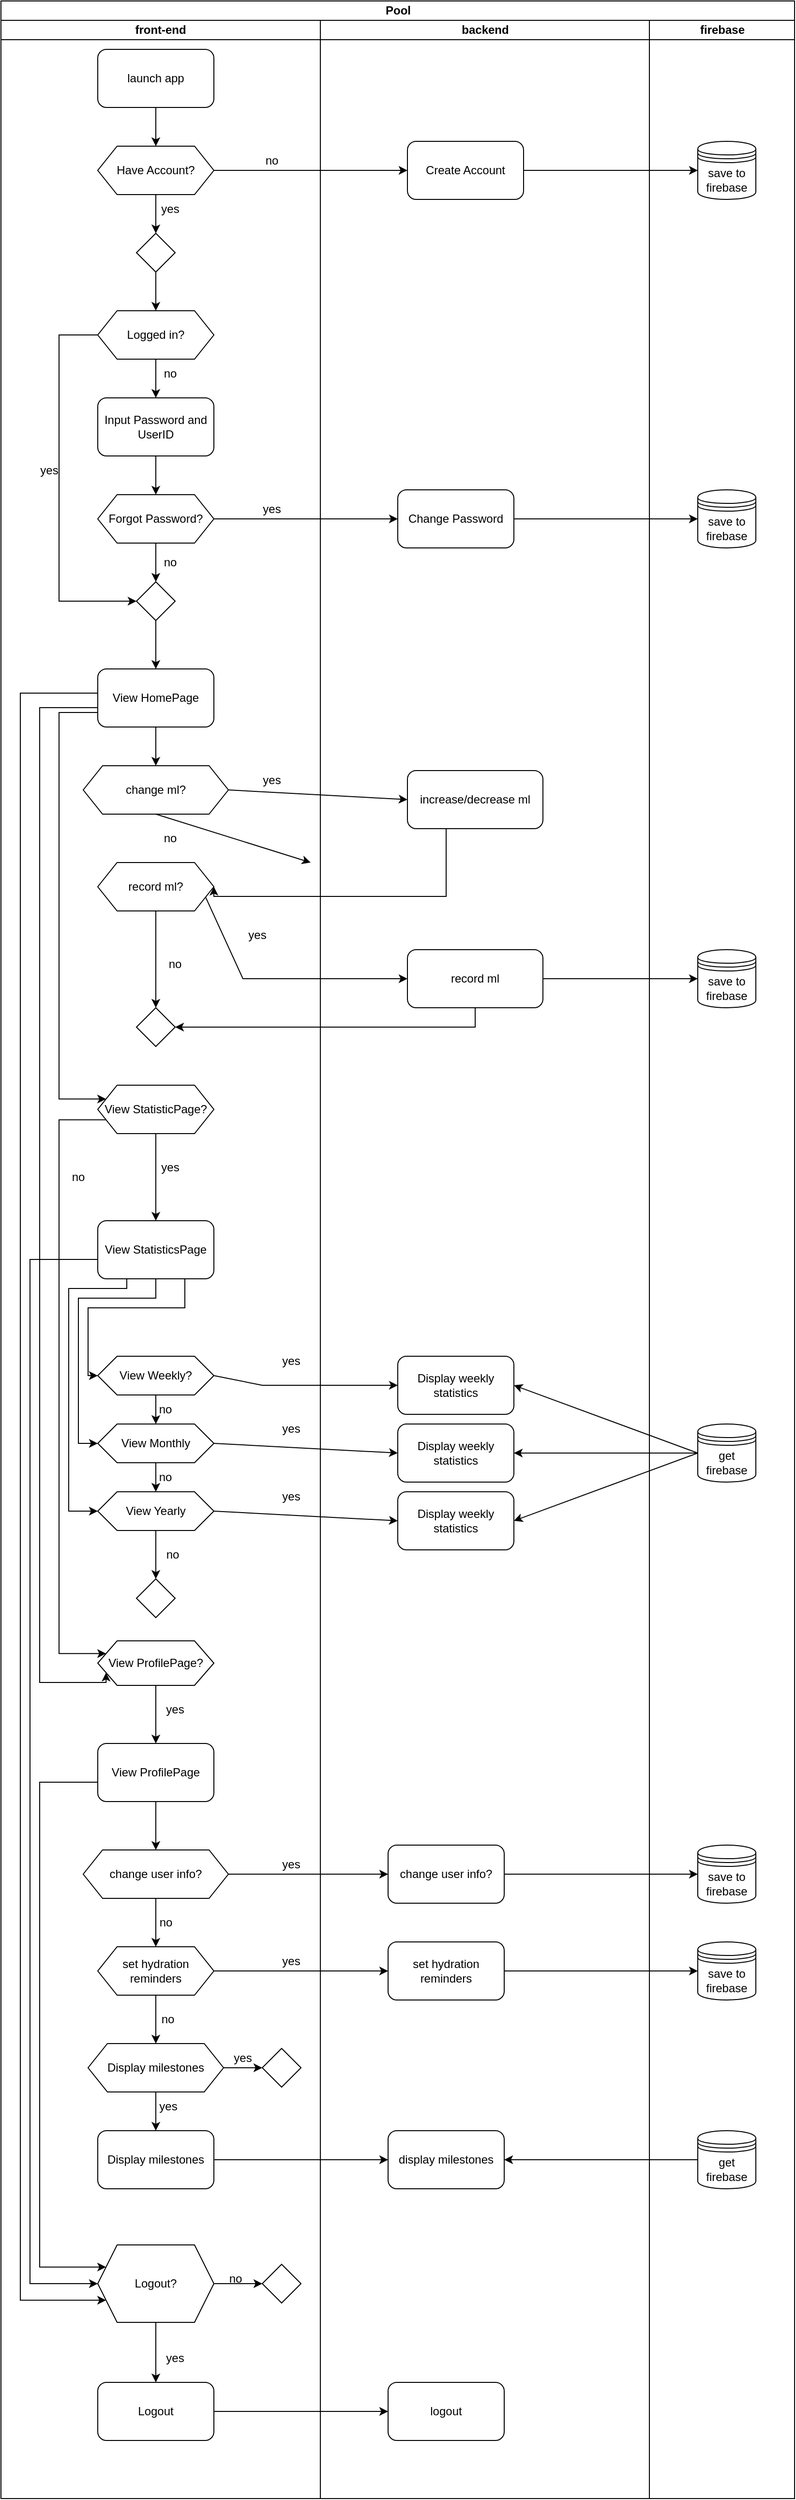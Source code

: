 <mxfile version="26.1.0">
  <diagram id="prtHgNgQTEPvFCAcTncT" name="Page-1">
    <mxGraphModel dx="2389" dy="891" grid="1" gridSize="10" guides="1" tooltips="1" connect="1" arrows="1" fold="1" page="1" pageScale="1" pageWidth="827" pageHeight="1169" math="0" shadow="0">
      <root>
        <mxCell id="0" />
        <mxCell id="1" parent="0" />
        <mxCell id="WytLN3imokRq79_IkQMb-1" value="Pool" style="swimlane;childLayout=stackLayout;resizeParent=1;resizeParentMax=0;startSize=20;html=1;" parent="1" vertex="1">
          <mxGeometry x="-120" y="10" width="820" height="2580" as="geometry" />
        </mxCell>
        <mxCell id="WytLN3imokRq79_IkQMb-2" value="&amp;nbsp; &amp;nbsp; &amp;nbsp; &amp;nbsp; &amp;nbsp; &amp;nbsp; &amp;nbsp; &amp;nbsp; &amp;nbsp; &amp;nbsp; &amp;nbsp; &amp;nbsp; &amp;nbsp; &amp;nbsp; &amp;nbsp; &amp;nbsp; &amp;nbsp; &amp;nbsp; &amp;nbsp; &amp;nbsp; &amp;nbsp;front-end" style="swimlane;startSize=20;html=1;align=left;" parent="WytLN3imokRq79_IkQMb-1" vertex="1">
          <mxGeometry y="20" width="670" height="2560" as="geometry">
            <mxRectangle y="20" width="40" height="2560" as="alternateBounds" />
          </mxGeometry>
        </mxCell>
        <mxCell id="WytLN3imokRq79_IkQMb-33" value="yes" style="text;html=1;align=center;verticalAlign=middle;whiteSpace=wrap;rounded=0;" parent="WytLN3imokRq79_IkQMb-2" vertex="1">
          <mxGeometry x="20" y="450" width="60" height="30" as="geometry" />
        </mxCell>
        <mxCell id="WytLN3imokRq79_IkQMb-3" value="backend" style="swimlane;startSize=20;html=1;" parent="WytLN3imokRq79_IkQMb-2" vertex="1">
          <mxGeometry x="330" width="340" height="2560" as="geometry" />
        </mxCell>
        <mxCell id="WytLN3imokRq79_IkQMb-9" value="Create Account" style="rounded=1;whiteSpace=wrap;html=1;" parent="WytLN3imokRq79_IkQMb-3" vertex="1">
          <mxGeometry x="90" y="125" width="120" height="60" as="geometry" />
        </mxCell>
        <mxCell id="WytLN3imokRq79_IkQMb-17" value="Change Password" style="rounded=1;whiteSpace=wrap;html=1;" parent="WytLN3imokRq79_IkQMb-3" vertex="1">
          <mxGeometry x="80" y="485" width="120" height="60" as="geometry" />
        </mxCell>
        <mxCell id="WytLN3imokRq79_IkQMb-60" value="increase/decrease ml" style="rounded=1;whiteSpace=wrap;html=1;" parent="WytLN3imokRq79_IkQMb-3" vertex="1">
          <mxGeometry x="90" y="775" width="140" height="60" as="geometry" />
        </mxCell>
        <mxCell id="WytLN3imokRq79_IkQMb-74" value="record ml" style="rounded=1;whiteSpace=wrap;html=1;" parent="WytLN3imokRq79_IkQMb-3" vertex="1">
          <mxGeometry x="90" y="960" width="140" height="60" as="geometry" />
        </mxCell>
        <mxCell id="WytLN3imokRq79_IkQMb-92" value="Display weekly statistics" style="rounded=1;whiteSpace=wrap;html=1;" parent="WytLN3imokRq79_IkQMb-3" vertex="1">
          <mxGeometry x="80" y="1380" width="120" height="60" as="geometry" />
        </mxCell>
        <mxCell id="WytLN3imokRq79_IkQMb-94" value="Display weekly statistics" style="rounded=1;whiteSpace=wrap;html=1;" parent="WytLN3imokRq79_IkQMb-3" vertex="1">
          <mxGeometry x="80" y="1450" width="120" height="60" as="geometry" />
        </mxCell>
        <mxCell id="WytLN3imokRq79_IkQMb-95" value="Display weekly statistics" style="rounded=1;whiteSpace=wrap;html=1;" parent="WytLN3imokRq79_IkQMb-3" vertex="1">
          <mxGeometry x="80" y="1520" width="120" height="60" as="geometry" />
        </mxCell>
        <mxCell id="WytLN3imokRq79_IkQMb-128" value="change user info?" style="rounded=1;whiteSpace=wrap;html=1;" parent="WytLN3imokRq79_IkQMb-3" vertex="1">
          <mxGeometry x="70" y="1885" width="120" height="60" as="geometry" />
        </mxCell>
        <mxCell id="WytLN3imokRq79_IkQMb-136" value="set hydration reminders" style="rounded=1;whiteSpace=wrap;html=1;" parent="WytLN3imokRq79_IkQMb-3" vertex="1">
          <mxGeometry x="70" y="1985" width="120" height="60" as="geometry" />
        </mxCell>
        <mxCell id="WytLN3imokRq79_IkQMb-152" value="display milestones" style="rounded=1;whiteSpace=wrap;html=1;" parent="WytLN3imokRq79_IkQMb-3" vertex="1">
          <mxGeometry x="70" y="2180" width="120" height="60" as="geometry" />
        </mxCell>
        <mxCell id="WytLN3imokRq79_IkQMb-166" value="logout" style="rounded=1;whiteSpace=wrap;html=1;" parent="WytLN3imokRq79_IkQMb-3" vertex="1">
          <mxGeometry x="70" y="2440" width="120" height="60" as="geometry" />
        </mxCell>
        <mxCell id="WytLN3imokRq79_IkQMb-10" value="" style="endArrow=classic;html=1;rounded=0;exitX=1;exitY=0.5;exitDx=0;exitDy=0;entryX=0;entryY=0.5;entryDx=0;entryDy=0;" parent="WytLN3imokRq79_IkQMb-2" source="WytLN3imokRq79_IkQMb-7" target="WytLN3imokRq79_IkQMb-9" edge="1">
          <mxGeometry width="50" height="50" relative="1" as="geometry">
            <mxPoint x="260" y="400" as="sourcePoint" />
            <mxPoint x="310" y="350" as="targetPoint" />
          </mxGeometry>
        </mxCell>
        <mxCell id="WytLN3imokRq79_IkQMb-23" value="" style="endArrow=classic;html=1;rounded=0;exitX=1;exitY=0.5;exitDx=0;exitDy=0;entryX=0;entryY=0.5;entryDx=0;entryDy=0;" parent="WytLN3imokRq79_IkQMb-2" source="WytLN3imokRq79_IkQMb-20" target="WytLN3imokRq79_IkQMb-17" edge="1">
          <mxGeometry width="50" height="50" relative="1" as="geometry">
            <mxPoint x="170" y="600" as="sourcePoint" />
            <mxPoint x="350" y="525" as="targetPoint" />
          </mxGeometry>
        </mxCell>
        <mxCell id="WytLN3imokRq79_IkQMb-59" value="" style="endArrow=classic;html=1;rounded=0;exitX=1;exitY=0.5;exitDx=0;exitDy=0;entryX=0;entryY=0.5;entryDx=0;entryDy=0;" parent="WytLN3imokRq79_IkQMb-2" source="WytLN3imokRq79_IkQMb-30" target="WytLN3imokRq79_IkQMb-60" edge="1">
          <mxGeometry width="50" height="50" relative="1" as="geometry">
            <mxPoint x="180" y="700" as="sourcePoint" />
            <mxPoint x="380" y="805" as="targetPoint" />
          </mxGeometry>
        </mxCell>
        <mxCell id="WytLN3imokRq79_IkQMb-66" value="" style="endArrow=classic;html=1;rounded=0;edgeStyle=orthogonalEdgeStyle;entryX=1;entryY=0.5;entryDx=0;entryDy=0;" parent="WytLN3imokRq79_IkQMb-2" source="WytLN3imokRq79_IkQMb-60" target="WytLN3imokRq79_IkQMb-68" edge="1">
          <mxGeometry width="50" height="50" relative="1" as="geometry">
            <mxPoint x="210" y="800" as="sourcePoint" />
            <mxPoint x="190" y="910" as="targetPoint" />
            <Array as="points">
              <mxPoint x="460" y="905" />
            </Array>
          </mxGeometry>
        </mxCell>
        <mxCell id="WytLN3imokRq79_IkQMb-76" value="" style="endArrow=classic;html=1;rounded=0;exitX=1;exitY=0.75;exitDx=0;exitDy=0;entryX=0;entryY=0.5;entryDx=0;entryDy=0;" parent="WytLN3imokRq79_IkQMb-2" source="WytLN3imokRq79_IkQMb-68" target="WytLN3imokRq79_IkQMb-74" edge="1">
          <mxGeometry width="50" height="50" relative="1" as="geometry">
            <mxPoint x="300" y="730" as="sourcePoint" />
            <mxPoint x="350" y="680" as="targetPoint" />
            <Array as="points">
              <mxPoint x="250" y="990" />
            </Array>
          </mxGeometry>
        </mxCell>
        <mxCell id="WytLN3imokRq79_IkQMb-80" value="" style="endArrow=classic;html=1;rounded=0;exitX=0.5;exitY=1;exitDx=0;exitDy=0;entryX=1;entryY=0.5;entryDx=0;entryDy=0;edgeStyle=orthogonalEdgeStyle;" parent="WytLN3imokRq79_IkQMb-2" source="WytLN3imokRq79_IkQMb-74" target="WytLN3imokRq79_IkQMb-69" edge="1">
          <mxGeometry width="50" height="50" relative="1" as="geometry">
            <mxPoint x="300" y="730" as="sourcePoint" />
            <mxPoint x="350" y="680" as="targetPoint" />
          </mxGeometry>
        </mxCell>
        <mxCell id="WytLN3imokRq79_IkQMb-93" value="" style="endArrow=classic;html=1;rounded=0;exitX=1;exitY=0.5;exitDx=0;exitDy=0;entryX=0;entryY=0.5;entryDx=0;entryDy=0;" parent="WytLN3imokRq79_IkQMb-2" source="WytLN3imokRq79_IkQMb-86" target="WytLN3imokRq79_IkQMb-92" edge="1">
          <mxGeometry width="50" height="50" relative="1" as="geometry">
            <mxPoint x="300" y="1020" as="sourcePoint" />
            <mxPoint x="350" y="970" as="targetPoint" />
            <Array as="points">
              <mxPoint x="270" y="1410" />
            </Array>
          </mxGeometry>
        </mxCell>
        <mxCell id="WytLN3imokRq79_IkQMb-97" value="" style="endArrow=classic;html=1;rounded=0;exitX=1;exitY=0.5;exitDx=0;exitDy=0;entryX=0;entryY=0.5;entryDx=0;entryDy=0;" parent="WytLN3imokRq79_IkQMb-2" source="WytLN3imokRq79_IkQMb-85" target="WytLN3imokRq79_IkQMb-94" edge="1">
          <mxGeometry width="50" height="50" relative="1" as="geometry">
            <mxPoint x="190" y="1359.33" as="sourcePoint" />
            <mxPoint x="370" y="1359.33" as="targetPoint" />
          </mxGeometry>
        </mxCell>
        <mxCell id="WytLN3imokRq79_IkQMb-98" value="" style="endArrow=classic;html=1;rounded=0;exitX=1;exitY=0.5;exitDx=0;exitDy=0;entryX=0;entryY=0.5;entryDx=0;entryDy=0;" parent="WytLN3imokRq79_IkQMb-2" source="WytLN3imokRq79_IkQMb-84" target="WytLN3imokRq79_IkQMb-95" edge="1">
          <mxGeometry width="50" height="50" relative="1" as="geometry">
            <mxPoint x="210" y="1310" as="sourcePoint" />
            <mxPoint x="390" y="1310" as="targetPoint" />
          </mxGeometry>
        </mxCell>
        <mxCell id="WytLN3imokRq79_IkQMb-121" value="no" style="text;html=1;align=center;verticalAlign=middle;whiteSpace=wrap;rounded=0;" parent="WytLN3imokRq79_IkQMb-2" vertex="1">
          <mxGeometry x="50" y="1180" width="60" height="30" as="geometry" />
        </mxCell>
        <mxCell id="WytLN3imokRq79_IkQMb-122" value="" style="endArrow=classic;html=1;rounded=0;exitX=0;exitY=0.5;exitDx=0;exitDy=0;entryX=0;entryY=0.75;entryDx=0;entryDy=0;edgeStyle=orthogonalEdgeStyle;" parent="WytLN3imokRq79_IkQMb-2" source="WytLN3imokRq79_IkQMb-28" target="WytLN3imokRq79_IkQMb-119" edge="1">
          <mxGeometry width="50" height="50" relative="1" as="geometry">
            <mxPoint x="180" y="1040" as="sourcePoint" />
            <mxPoint x="230" y="990" as="targetPoint" />
            <Array as="points">
              <mxPoint x="100" y="710" />
              <mxPoint x="40" y="710" />
              <mxPoint x="40" y="1717" />
              <mxPoint x="109" y="1717" />
            </Array>
          </mxGeometry>
        </mxCell>
        <mxCell id="WytLN3imokRq79_IkQMb-129" value="" style="endArrow=classic;html=1;rounded=0;exitX=1;exitY=0.5;exitDx=0;exitDy=0;entryX=0;entryY=0.5;entryDx=0;entryDy=0;" parent="WytLN3imokRq79_IkQMb-2" source="WytLN3imokRq79_IkQMb-126" target="WytLN3imokRq79_IkQMb-128" edge="1">
          <mxGeometry width="50" height="50" relative="1" as="geometry">
            <mxPoint x="340" y="1850" as="sourcePoint" />
            <mxPoint x="390" y="1800" as="targetPoint" />
          </mxGeometry>
        </mxCell>
        <mxCell id="WytLN3imokRq79_IkQMb-139" value="" style="endArrow=classic;html=1;rounded=0;exitX=1;exitY=0.5;exitDx=0;exitDy=0;entryX=0;entryY=0.5;entryDx=0;entryDy=0;" parent="WytLN3imokRq79_IkQMb-2" source="WytLN3imokRq79_IkQMb-134" target="WytLN3imokRq79_IkQMb-136" edge="1">
          <mxGeometry width="50" height="50" relative="1" as="geometry">
            <mxPoint x="340" y="1970" as="sourcePoint" />
            <mxPoint x="390" y="1920" as="targetPoint" />
          </mxGeometry>
        </mxCell>
        <mxCell id="WytLN3imokRq79_IkQMb-149" value="" style="endArrow=classic;html=1;rounded=0;exitX=1;exitY=0.5;exitDx=0;exitDy=0;entryX=0;entryY=0.5;entryDx=0;entryDy=0;" parent="WytLN3imokRq79_IkQMb-2" source="WytLN3imokRq79_IkQMb-147" target="WytLN3imokRq79_IkQMb-152" edge="1">
          <mxGeometry width="50" height="50" relative="1" as="geometry">
            <mxPoint x="270" y="2030" as="sourcePoint" />
            <mxPoint x="350" y="2220" as="targetPoint" />
          </mxGeometry>
        </mxCell>
        <mxCell id="WytLN3imokRq79_IkQMb-159" value="" style="endArrow=classic;html=1;rounded=0;exitX=0;exitY=0.5;exitDx=0;exitDy=0;entryX=0;entryY=0.25;entryDx=0;entryDy=0;edgeStyle=orthogonalEdgeStyle;" parent="WytLN3imokRq79_IkQMb-2" source="WytLN3imokRq79_IkQMb-123" target="WytLN3imokRq79_IkQMb-158" edge="1">
          <mxGeometry width="50" height="50" relative="1" as="geometry">
            <mxPoint x="280" y="1890" as="sourcePoint" />
            <mxPoint x="330" y="1840" as="targetPoint" />
            <Array as="points">
              <mxPoint x="100" y="1820" />
              <mxPoint x="40" y="1820" />
              <mxPoint x="40" y="2321" />
            </Array>
          </mxGeometry>
        </mxCell>
        <mxCell id="WytLN3imokRq79_IkQMb-160" value="" style="endArrow=classic;html=1;rounded=0;exitX=0;exitY=0.5;exitDx=0;exitDy=0;entryX=0;entryY=0.5;entryDx=0;entryDy=0;edgeStyle=orthogonalEdgeStyle;" parent="WytLN3imokRq79_IkQMb-2" source="WytLN3imokRq79_IkQMb-82" target="WytLN3imokRq79_IkQMb-158" edge="1">
          <mxGeometry width="50" height="50" relative="1" as="geometry">
            <mxPoint x="280" y="1850" as="sourcePoint" />
            <mxPoint x="330" y="1800" as="targetPoint" />
            <Array as="points">
              <mxPoint x="100" y="1280" />
              <mxPoint x="30" y="1280" />
              <mxPoint x="30" y="2338" />
            </Array>
          </mxGeometry>
        </mxCell>
        <mxCell id="WytLN3imokRq79_IkQMb-161" value="" style="endArrow=classic;html=1;rounded=0;exitX=0;exitY=0.25;exitDx=0;exitDy=0;entryX=0;entryY=0.75;entryDx=0;entryDy=0;edgeStyle=orthogonalEdgeStyle;" parent="WytLN3imokRq79_IkQMb-2" source="WytLN3imokRq79_IkQMb-28" target="WytLN3imokRq79_IkQMb-158" edge="1">
          <mxGeometry width="50" height="50" relative="1" as="geometry">
            <mxPoint x="280" y="910" as="sourcePoint" />
            <mxPoint x="330" y="860" as="targetPoint" />
            <Array as="points">
              <mxPoint x="100" y="695" />
              <mxPoint x="20" y="695" />
              <mxPoint x="20" y="2355" />
            </Array>
          </mxGeometry>
        </mxCell>
        <mxCell id="WytLN3imokRq79_IkQMb-5" value="launch app" style="rounded=1;whiteSpace=wrap;html=1;" parent="WytLN3imokRq79_IkQMb-2" vertex="1">
          <mxGeometry x="100" y="30" width="120" height="60" as="geometry" />
        </mxCell>
        <mxCell id="WytLN3imokRq79_IkQMb-7" value="Have Account?" style="shape=hexagon;perimeter=hexagonPerimeter2;whiteSpace=wrap;html=1;fixedSize=1;" parent="WytLN3imokRq79_IkQMb-2" vertex="1">
          <mxGeometry x="100" y="130" width="120" height="50" as="geometry" />
        </mxCell>
        <mxCell id="WytLN3imokRq79_IkQMb-6" value="" style="endArrow=classic;html=1;rounded=0;exitX=0.5;exitY=1;exitDx=0;exitDy=0;" parent="WytLN3imokRq79_IkQMb-2" source="WytLN3imokRq79_IkQMb-5" target="WytLN3imokRq79_IkQMb-7" edge="1">
          <mxGeometry width="50" height="50" relative="1" as="geometry">
            <mxPoint x="290" y="390" as="sourcePoint" />
            <mxPoint x="160" y="140" as="targetPoint" />
          </mxGeometry>
        </mxCell>
        <mxCell id="WytLN3imokRq79_IkQMb-13" value="" style="rhombus;whiteSpace=wrap;html=1;" parent="WytLN3imokRq79_IkQMb-2" vertex="1">
          <mxGeometry x="140" y="220" width="40" height="40" as="geometry" />
        </mxCell>
        <mxCell id="WytLN3imokRq79_IkQMb-14" value="" style="endArrow=classic;html=1;rounded=0;exitX=0.5;exitY=1;exitDx=0;exitDy=0;entryX=0.5;entryY=0;entryDx=0;entryDy=0;" parent="WytLN3imokRq79_IkQMb-2" source="WytLN3imokRq79_IkQMb-7" target="WytLN3imokRq79_IkQMb-13" edge="1">
          <mxGeometry width="50" height="50" relative="1" as="geometry">
            <mxPoint x="230" y="390" as="sourcePoint" />
            <mxPoint x="280" y="340" as="targetPoint" />
          </mxGeometry>
        </mxCell>
        <mxCell id="WytLN3imokRq79_IkQMb-15" value="Logged in?" style="shape=hexagon;perimeter=hexagonPerimeter2;whiteSpace=wrap;html=1;fixedSize=1;" parent="WytLN3imokRq79_IkQMb-2" vertex="1">
          <mxGeometry x="100" y="300" width="120" height="50" as="geometry" />
        </mxCell>
        <mxCell id="WytLN3imokRq79_IkQMb-16" value="" style="endArrow=classic;html=1;rounded=0;exitX=0.5;exitY=1;exitDx=0;exitDy=0;entryX=0.5;entryY=0;entryDx=0;entryDy=0;" parent="WytLN3imokRq79_IkQMb-2" source="WytLN3imokRq79_IkQMb-13" target="WytLN3imokRq79_IkQMb-15" edge="1">
          <mxGeometry width="50" height="50" relative="1" as="geometry">
            <mxPoint x="200" y="260" as="sourcePoint" />
            <mxPoint x="250" y="210" as="targetPoint" />
          </mxGeometry>
        </mxCell>
        <mxCell id="WytLN3imokRq79_IkQMb-18" value="Input Password and UserID" style="rounded=1;whiteSpace=wrap;html=1;" parent="WytLN3imokRq79_IkQMb-2" vertex="1">
          <mxGeometry x="100" y="390" width="120" height="60" as="geometry" />
        </mxCell>
        <mxCell id="WytLN3imokRq79_IkQMb-19" value="" style="endArrow=classic;html=1;rounded=0;exitX=0.5;exitY=1;exitDx=0;exitDy=0;" parent="WytLN3imokRq79_IkQMb-2" source="WytLN3imokRq79_IkQMb-15" target="WytLN3imokRq79_IkQMb-18" edge="1">
          <mxGeometry width="50" height="50" relative="1" as="geometry">
            <mxPoint x="200" y="260" as="sourcePoint" />
            <mxPoint x="250" y="210" as="targetPoint" />
          </mxGeometry>
        </mxCell>
        <mxCell id="WytLN3imokRq79_IkQMb-20" value="Forgot Password?" style="shape=hexagon;perimeter=hexagonPerimeter2;whiteSpace=wrap;html=1;fixedSize=1;" parent="WytLN3imokRq79_IkQMb-2" vertex="1">
          <mxGeometry x="100" y="490" width="120" height="50" as="geometry" />
        </mxCell>
        <mxCell id="WytLN3imokRq79_IkQMb-21" value="" style="endArrow=classic;html=1;rounded=0;exitX=0.5;exitY=1;exitDx=0;exitDy=0;entryX=0.5;entryY=0;entryDx=0;entryDy=0;" parent="WytLN3imokRq79_IkQMb-2" source="WytLN3imokRq79_IkQMb-18" target="WytLN3imokRq79_IkQMb-20" edge="1">
          <mxGeometry width="50" height="50" relative="1" as="geometry">
            <mxPoint x="200" y="370" as="sourcePoint" />
            <mxPoint x="250" y="320" as="targetPoint" />
          </mxGeometry>
        </mxCell>
        <mxCell id="WytLN3imokRq79_IkQMb-25" value="" style="rhombus;whiteSpace=wrap;html=1;" parent="WytLN3imokRq79_IkQMb-2" vertex="1">
          <mxGeometry x="140" y="580" width="40" height="40" as="geometry" />
        </mxCell>
        <mxCell id="WytLN3imokRq79_IkQMb-26" value="" style="endArrow=classic;html=1;rounded=0;exitX=0.5;exitY=1;exitDx=0;exitDy=0;entryX=0.5;entryY=0;entryDx=0;entryDy=0;" parent="WytLN3imokRq79_IkQMb-2" source="WytLN3imokRq79_IkQMb-20" target="WytLN3imokRq79_IkQMb-25" edge="1">
          <mxGeometry width="50" height="50" relative="1" as="geometry">
            <mxPoint x="210" y="320" as="sourcePoint" />
            <mxPoint x="260" y="270" as="targetPoint" />
          </mxGeometry>
        </mxCell>
        <mxCell id="WytLN3imokRq79_IkQMb-27" value="" style="endArrow=classic;html=1;rounded=0;exitX=0;exitY=0.5;exitDx=0;exitDy=0;entryX=0;entryY=0.5;entryDx=0;entryDy=0;edgeStyle=orthogonalEdgeStyle;" parent="WytLN3imokRq79_IkQMb-2" source="WytLN3imokRq79_IkQMb-15" target="WytLN3imokRq79_IkQMb-25" edge="1">
          <mxGeometry width="50" height="50" relative="1" as="geometry">
            <mxPoint x="210" y="420" as="sourcePoint" />
            <mxPoint x="260" y="370" as="targetPoint" />
            <Array as="points">
              <mxPoint x="60" y="325" />
              <mxPoint x="60" y="600" />
            </Array>
          </mxGeometry>
        </mxCell>
        <mxCell id="WytLN3imokRq79_IkQMb-28" value="View HomePage" style="rounded=1;whiteSpace=wrap;html=1;" parent="WytLN3imokRq79_IkQMb-2" vertex="1">
          <mxGeometry x="100" y="670" width="120" height="60" as="geometry" />
        </mxCell>
        <mxCell id="WytLN3imokRq79_IkQMb-29" value="" style="endArrow=classic;html=1;rounded=0;exitX=0.5;exitY=1;exitDx=0;exitDy=0;entryX=0.5;entryY=0;entryDx=0;entryDy=0;" parent="WytLN3imokRq79_IkQMb-2" source="WytLN3imokRq79_IkQMb-25" target="WytLN3imokRq79_IkQMb-28" edge="1">
          <mxGeometry width="50" height="50" relative="1" as="geometry">
            <mxPoint x="310" y="450" as="sourcePoint" />
            <mxPoint x="360" y="400" as="targetPoint" />
          </mxGeometry>
        </mxCell>
        <mxCell id="WytLN3imokRq79_IkQMb-30" value="change ml?" style="shape=hexagon;perimeter=hexagonPerimeter2;whiteSpace=wrap;html=1;fixedSize=1;" parent="WytLN3imokRq79_IkQMb-2" vertex="1">
          <mxGeometry x="85" y="770" width="150" height="50" as="geometry" />
        </mxCell>
        <mxCell id="WytLN3imokRq79_IkQMb-31" value="yes" style="text;html=1;align=center;verticalAlign=middle;whiteSpace=wrap;rounded=0;" parent="WytLN3imokRq79_IkQMb-2" vertex="1">
          <mxGeometry x="250" y="490" width="60" height="30" as="geometry" />
        </mxCell>
        <mxCell id="WytLN3imokRq79_IkQMb-32" value="no" style="text;html=1;align=center;verticalAlign=middle;whiteSpace=wrap;rounded=0;" parent="WytLN3imokRq79_IkQMb-2" vertex="1">
          <mxGeometry x="145" y="545" width="60" height="30" as="geometry" />
        </mxCell>
        <mxCell id="WytLN3imokRq79_IkQMb-55" value="no" style="text;html=1;align=center;verticalAlign=middle;whiteSpace=wrap;rounded=0;" parent="WytLN3imokRq79_IkQMb-2" vertex="1">
          <mxGeometry x="145" y="350" width="60" height="30" as="geometry" />
        </mxCell>
        <mxCell id="WytLN3imokRq79_IkQMb-56" value="no" style="text;html=1;align=center;verticalAlign=middle;whiteSpace=wrap;rounded=0;" parent="WytLN3imokRq79_IkQMb-2" vertex="1">
          <mxGeometry x="250" y="130" width="60" height="30" as="geometry" />
        </mxCell>
        <mxCell id="WytLN3imokRq79_IkQMb-57" value="yes" style="text;html=1;align=center;verticalAlign=middle;whiteSpace=wrap;rounded=0;" parent="WytLN3imokRq79_IkQMb-2" vertex="1">
          <mxGeometry x="145" y="180" width="60" height="30" as="geometry" />
        </mxCell>
        <mxCell id="WytLN3imokRq79_IkQMb-58" value="" style="endArrow=classic;html=1;rounded=0;exitX=0.5;exitY=1;exitDx=0;exitDy=0;entryX=0.5;entryY=0;entryDx=0;entryDy=0;" parent="WytLN3imokRq79_IkQMb-2" source="WytLN3imokRq79_IkQMb-28" target="WytLN3imokRq79_IkQMb-30" edge="1">
          <mxGeometry width="50" height="50" relative="1" as="geometry">
            <mxPoint x="210" y="690" as="sourcePoint" />
            <mxPoint x="260" y="640" as="targetPoint" />
          </mxGeometry>
        </mxCell>
        <mxCell id="WytLN3imokRq79_IkQMb-62" value="yes" style="text;html=1;align=center;verticalAlign=middle;whiteSpace=wrap;rounded=0;" parent="WytLN3imokRq79_IkQMb-2" vertex="1">
          <mxGeometry x="250" y="770" width="60" height="30" as="geometry" />
        </mxCell>
        <mxCell id="WytLN3imokRq79_IkQMb-63" value="no" style="text;html=1;align=center;verticalAlign=middle;whiteSpace=wrap;rounded=0;" parent="WytLN3imokRq79_IkQMb-2" vertex="1">
          <mxGeometry x="145" y="830" width="60" height="30" as="geometry" />
        </mxCell>
        <mxCell id="WytLN3imokRq79_IkQMb-68" value="record ml?" style="shape=hexagon;perimeter=hexagonPerimeter2;whiteSpace=wrap;html=1;fixedSize=1;" parent="WytLN3imokRq79_IkQMb-2" vertex="1">
          <mxGeometry x="100" y="870" width="120" height="50" as="geometry" />
        </mxCell>
        <mxCell id="WytLN3imokRq79_IkQMb-69" value="" style="rhombus;whiteSpace=wrap;html=1;" parent="WytLN3imokRq79_IkQMb-2" vertex="1">
          <mxGeometry x="140" y="1020" width="40" height="40" as="geometry" />
        </mxCell>
        <mxCell id="WytLN3imokRq79_IkQMb-70" value="" style="endArrow=classic;html=1;rounded=0;exitX=0.5;exitY=1;exitDx=0;exitDy=0;entryX=0.5;entryY=0;entryDx=0;entryDy=0;" parent="WytLN3imokRq79_IkQMb-2" source="WytLN3imokRq79_IkQMb-68" target="WytLN3imokRq79_IkQMb-69" edge="1">
          <mxGeometry width="50" height="50" relative="1" as="geometry">
            <mxPoint x="240" y="740" as="sourcePoint" />
            <mxPoint x="290" y="690" as="targetPoint" />
          </mxGeometry>
        </mxCell>
        <mxCell id="WytLN3imokRq79_IkQMb-77" value="yes" style="text;html=1;align=center;verticalAlign=middle;whiteSpace=wrap;rounded=0;" parent="WytLN3imokRq79_IkQMb-2" vertex="1">
          <mxGeometry x="235" y="930" width="60" height="30" as="geometry" />
        </mxCell>
        <mxCell id="WytLN3imokRq79_IkQMb-79" value="no" style="text;html=1;align=center;verticalAlign=middle;whiteSpace=wrap;rounded=0;" parent="WytLN3imokRq79_IkQMb-2" vertex="1">
          <mxGeometry x="150" y="960" width="60" height="30" as="geometry" />
        </mxCell>
        <mxCell id="WytLN3imokRq79_IkQMb-82" value="View StatisticsPage" style="rounded=1;whiteSpace=wrap;html=1;" parent="WytLN3imokRq79_IkQMb-2" vertex="1">
          <mxGeometry x="100" y="1240" width="120" height="60" as="geometry" />
        </mxCell>
        <mxCell id="WytLN3imokRq79_IkQMb-81" value="" style="endArrow=classic;html=1;rounded=0;exitX=0;exitY=0.75;exitDx=0;exitDy=0;entryX=0;entryY=0.25;entryDx=0;entryDy=0;edgeStyle=orthogonalEdgeStyle;" parent="WytLN3imokRq79_IkQMb-2" source="WytLN3imokRq79_IkQMb-28" target="WytLN3imokRq79_IkQMb-109" edge="1">
          <mxGeometry width="50" height="50" relative="1" as="geometry">
            <mxPoint x="330" y="980" as="sourcePoint" />
            <mxPoint x="90" y="1210" as="targetPoint" />
            <Array as="points">
              <mxPoint x="60" y="715" />
              <mxPoint x="60" y="1114" />
            </Array>
          </mxGeometry>
        </mxCell>
        <mxCell id="WytLN3imokRq79_IkQMb-86" value="View Weekly?" style="shape=hexagon;perimeter=hexagonPerimeter2;whiteSpace=wrap;html=1;fixedSize=1;" parent="WytLN3imokRq79_IkQMb-2" vertex="1">
          <mxGeometry x="100" y="1380" width="120" height="40" as="geometry" />
        </mxCell>
        <mxCell id="WytLN3imokRq79_IkQMb-85" value="View Monthly" style="shape=hexagon;perimeter=hexagonPerimeter2;whiteSpace=wrap;html=1;fixedSize=1;" parent="WytLN3imokRq79_IkQMb-2" vertex="1">
          <mxGeometry x="100" y="1450" width="120" height="40" as="geometry" />
        </mxCell>
        <mxCell id="WytLN3imokRq79_IkQMb-84" value="View Yearly" style="shape=hexagon;perimeter=hexagonPerimeter2;whiteSpace=wrap;html=1;fixedSize=1;" parent="WytLN3imokRq79_IkQMb-2" vertex="1">
          <mxGeometry x="100" y="1520" width="120" height="40" as="geometry" />
        </mxCell>
        <mxCell id="WytLN3imokRq79_IkQMb-87" value="" style="endArrow=classic;html=1;rounded=0;exitX=0.75;exitY=1;exitDx=0;exitDy=0;entryX=0;entryY=0.5;entryDx=0;entryDy=0;edgeStyle=orthogonalEdgeStyle;" parent="WytLN3imokRq79_IkQMb-2" source="WytLN3imokRq79_IkQMb-82" target="WytLN3imokRq79_IkQMb-86" edge="1">
          <mxGeometry width="50" height="50" relative="1" as="geometry">
            <mxPoint x="190" y="1310" as="sourcePoint" />
            <mxPoint x="380" y="1080" as="targetPoint" />
            <Array as="points">
              <mxPoint x="190" y="1330" />
              <mxPoint x="90" y="1330" />
              <mxPoint x="90" y="1400" />
            </Array>
          </mxGeometry>
        </mxCell>
        <mxCell id="WytLN3imokRq79_IkQMb-89" value="" style="endArrow=classic;html=1;rounded=0;exitX=0.5;exitY=1;exitDx=0;exitDy=0;entryX=0;entryY=0.5;entryDx=0;entryDy=0;edgeStyle=orthogonalEdgeStyle;" parent="WytLN3imokRq79_IkQMb-2" source="WytLN3imokRq79_IkQMb-82" target="WytLN3imokRq79_IkQMb-85" edge="1">
          <mxGeometry width="50" height="50" relative="1" as="geometry">
            <mxPoint x="330" y="1010" as="sourcePoint" />
            <mxPoint x="380" y="960" as="targetPoint" />
            <Array as="points">
              <mxPoint x="160" y="1320" />
              <mxPoint x="80" y="1320" />
              <mxPoint x="80" y="1470" />
            </Array>
          </mxGeometry>
        </mxCell>
        <mxCell id="WytLN3imokRq79_IkQMb-91" value="" style="endArrow=classic;html=1;rounded=0;exitX=0.25;exitY=1;exitDx=0;exitDy=0;entryX=0;entryY=0.5;entryDx=0;entryDy=0;edgeStyle=orthogonalEdgeStyle;" parent="WytLN3imokRq79_IkQMb-2" source="WytLN3imokRq79_IkQMb-82" target="WytLN3imokRq79_IkQMb-84" edge="1">
          <mxGeometry width="50" height="50" relative="1" as="geometry">
            <mxPoint x="330" y="1010" as="sourcePoint" />
            <mxPoint x="380" y="960" as="targetPoint" />
            <Array as="points">
              <mxPoint x="130" y="1310" />
              <mxPoint x="70" y="1310" />
              <mxPoint x="70" y="1540" />
            </Array>
          </mxGeometry>
        </mxCell>
        <mxCell id="WytLN3imokRq79_IkQMb-102" value="" style="endArrow=classic;html=1;rounded=0;exitX=0.5;exitY=1;exitDx=0;exitDy=0;entryX=0.5;entryY=0;entryDx=0;entryDy=0;" parent="WytLN3imokRq79_IkQMb-2" source="WytLN3imokRq79_IkQMb-86" target="WytLN3imokRq79_IkQMb-85" edge="1">
          <mxGeometry width="50" height="50" relative="1" as="geometry">
            <mxPoint x="350" y="1220" as="sourcePoint" />
            <mxPoint x="400" y="1170" as="targetPoint" />
          </mxGeometry>
        </mxCell>
        <mxCell id="WytLN3imokRq79_IkQMb-103" value="" style="endArrow=classic;html=1;rounded=0;exitX=0.5;exitY=1;exitDx=0;exitDy=0;entryX=0.5;entryY=0;entryDx=0;entryDy=0;" parent="WytLN3imokRq79_IkQMb-2" source="WytLN3imokRq79_IkQMb-85" target="WytLN3imokRq79_IkQMb-84" edge="1">
          <mxGeometry width="50" height="50" relative="1" as="geometry">
            <mxPoint x="350" y="1220" as="sourcePoint" />
            <mxPoint x="400" y="1170" as="targetPoint" />
          </mxGeometry>
        </mxCell>
        <mxCell id="WytLN3imokRq79_IkQMb-105" value="" style="rhombus;whiteSpace=wrap;html=1;" parent="WytLN3imokRq79_IkQMb-2" vertex="1">
          <mxGeometry x="140" y="1610" width="40" height="40" as="geometry" />
        </mxCell>
        <mxCell id="WytLN3imokRq79_IkQMb-106" value="" style="endArrow=classic;html=1;rounded=0;exitX=0.5;exitY=1;exitDx=0;exitDy=0;entryX=0.5;entryY=0;entryDx=0;entryDy=0;" parent="WytLN3imokRq79_IkQMb-2" source="WytLN3imokRq79_IkQMb-84" target="WytLN3imokRq79_IkQMb-105" edge="1">
          <mxGeometry width="50" height="50" relative="1" as="geometry">
            <mxPoint x="350" y="1220" as="sourcePoint" />
            <mxPoint x="400" y="1170" as="targetPoint" />
          </mxGeometry>
        </mxCell>
        <mxCell id="WytLN3imokRq79_IkQMb-109" value="View StatisticPage?" style="shape=hexagon;perimeter=hexagonPerimeter2;whiteSpace=wrap;html=1;fixedSize=1;" parent="WytLN3imokRq79_IkQMb-2" vertex="1">
          <mxGeometry x="100" y="1100" width="120" height="50" as="geometry" />
        </mxCell>
        <mxCell id="WytLN3imokRq79_IkQMb-110" value="" style="endArrow=classic;html=1;rounded=0;exitX=0.5;exitY=1;exitDx=0;exitDy=0;entryX=0.5;entryY=0;entryDx=0;entryDy=0;" parent="WytLN3imokRq79_IkQMb-2" source="WytLN3imokRq79_IkQMb-109" target="WytLN3imokRq79_IkQMb-82" edge="1">
          <mxGeometry width="50" height="50" relative="1" as="geometry">
            <mxPoint x="350" y="1330" as="sourcePoint" />
            <mxPoint x="400" y="1280" as="targetPoint" />
          </mxGeometry>
        </mxCell>
        <mxCell id="WytLN3imokRq79_IkQMb-111" value="yes" style="text;html=1;align=center;verticalAlign=middle;whiteSpace=wrap;rounded=0;" parent="WytLN3imokRq79_IkQMb-2" vertex="1">
          <mxGeometry x="145" y="1170" width="60" height="30" as="geometry" />
        </mxCell>
        <mxCell id="WytLN3imokRq79_IkQMb-113" value="yes" style="text;html=1;align=center;verticalAlign=middle;whiteSpace=wrap;rounded=0;" parent="WytLN3imokRq79_IkQMb-2" vertex="1">
          <mxGeometry x="270" y="1370" width="60" height="30" as="geometry" />
        </mxCell>
        <mxCell id="WytLN3imokRq79_IkQMb-114" value="yes" style="text;html=1;align=center;verticalAlign=middle;whiteSpace=wrap;rounded=0;" parent="WytLN3imokRq79_IkQMb-2" vertex="1">
          <mxGeometry x="270" y="1440" width="60" height="30" as="geometry" />
        </mxCell>
        <mxCell id="WytLN3imokRq79_IkQMb-115" value="yes" style="text;html=1;align=center;verticalAlign=middle;whiteSpace=wrap;rounded=0;" parent="WytLN3imokRq79_IkQMb-2" vertex="1">
          <mxGeometry x="270" y="1510" width="60" height="30" as="geometry" />
        </mxCell>
        <mxCell id="WytLN3imokRq79_IkQMb-116" value="no" style="text;html=1;align=center;verticalAlign=middle;whiteSpace=wrap;rounded=0;" parent="WytLN3imokRq79_IkQMb-2" vertex="1">
          <mxGeometry x="140" y="1420" width="60" height="30" as="geometry" />
        </mxCell>
        <mxCell id="WytLN3imokRq79_IkQMb-117" value="no" style="text;html=1;align=center;verticalAlign=middle;whiteSpace=wrap;rounded=0;" parent="WytLN3imokRq79_IkQMb-2" vertex="1">
          <mxGeometry x="140" y="1490" width="60" height="30" as="geometry" />
        </mxCell>
        <mxCell id="WytLN3imokRq79_IkQMb-118" value="no" style="text;html=1;align=center;verticalAlign=middle;whiteSpace=wrap;rounded=0;" parent="WytLN3imokRq79_IkQMb-2" vertex="1">
          <mxGeometry x="145" y="1570" width="65" height="30" as="geometry" />
        </mxCell>
        <mxCell id="WytLN3imokRq79_IkQMb-119" value="View ProfilePage?" style="shape=hexagon;perimeter=hexagonPerimeter2;whiteSpace=wrap;html=1;fixedSize=1;" parent="WytLN3imokRq79_IkQMb-2" vertex="1">
          <mxGeometry x="100" y="1674" width="120" height="46" as="geometry" />
        </mxCell>
        <mxCell id="WytLN3imokRq79_IkQMb-120" value="" style="endArrow=classic;html=1;rounded=0;exitX=0;exitY=0.75;exitDx=0;exitDy=0;entryX=0;entryY=0.25;entryDx=0;entryDy=0;edgeStyle=orthogonalEdgeStyle;" parent="WytLN3imokRq79_IkQMb-2" source="WytLN3imokRq79_IkQMb-109" target="WytLN3imokRq79_IkQMb-119" edge="1">
          <mxGeometry width="50" height="50" relative="1" as="geometry">
            <mxPoint x="220" y="1290" as="sourcePoint" />
            <mxPoint x="270" y="1240" as="targetPoint" />
            <Array as="points">
              <mxPoint x="60" y="1136" />
              <mxPoint x="60" y="1687" />
            </Array>
          </mxGeometry>
        </mxCell>
        <mxCell id="WytLN3imokRq79_IkQMb-123" value="View ProfilePage" style="rounded=1;whiteSpace=wrap;html=1;" parent="WytLN3imokRq79_IkQMb-2" vertex="1">
          <mxGeometry x="100" y="1780" width="120" height="60" as="geometry" />
        </mxCell>
        <mxCell id="WytLN3imokRq79_IkQMb-124" value="" style="endArrow=classic;html=1;rounded=0;exitX=0.5;exitY=1;exitDx=0;exitDy=0;entryX=0.5;entryY=0;entryDx=0;entryDy=0;" parent="WytLN3imokRq79_IkQMb-2" source="WytLN3imokRq79_IkQMb-119" target="WytLN3imokRq79_IkQMb-123" edge="1">
          <mxGeometry width="50" height="50" relative="1" as="geometry">
            <mxPoint x="210" y="1720" as="sourcePoint" />
            <mxPoint x="260" y="1670" as="targetPoint" />
          </mxGeometry>
        </mxCell>
        <mxCell id="WytLN3imokRq79_IkQMb-125" value="yes" style="text;html=1;align=center;verticalAlign=middle;whiteSpace=wrap;rounded=0;" parent="WytLN3imokRq79_IkQMb-2" vertex="1">
          <mxGeometry x="150" y="1730" width="60" height="30" as="geometry" />
        </mxCell>
        <mxCell id="WytLN3imokRq79_IkQMb-126" value="change user info?" style="shape=hexagon;perimeter=hexagonPerimeter2;whiteSpace=wrap;html=1;fixedSize=1;" parent="WytLN3imokRq79_IkQMb-2" vertex="1">
          <mxGeometry x="85" y="1890" width="150" height="50" as="geometry" />
        </mxCell>
        <mxCell id="WytLN3imokRq79_IkQMb-127" value="" style="endArrow=classic;html=1;rounded=0;exitX=0.5;exitY=1;exitDx=0;exitDy=0;entryX=0.5;entryY=0;entryDx=0;entryDy=0;" parent="WytLN3imokRq79_IkQMb-2" source="WytLN3imokRq79_IkQMb-123" target="WytLN3imokRq79_IkQMb-126" edge="1">
          <mxGeometry width="50" height="50" relative="1" as="geometry">
            <mxPoint x="370" y="1730" as="sourcePoint" />
            <mxPoint x="420" y="1680" as="targetPoint" />
          </mxGeometry>
        </mxCell>
        <mxCell id="WytLN3imokRq79_IkQMb-130" value="yes" style="text;html=1;align=center;verticalAlign=middle;whiteSpace=wrap;rounded=0;" parent="WytLN3imokRq79_IkQMb-2" vertex="1">
          <mxGeometry x="270" y="1890" width="60" height="30" as="geometry" />
        </mxCell>
        <mxCell id="WytLN3imokRq79_IkQMb-134" value="set hydration reminders" style="shape=hexagon;perimeter=hexagonPerimeter2;whiteSpace=wrap;html=1;fixedSize=1;" parent="WytLN3imokRq79_IkQMb-2" vertex="1">
          <mxGeometry x="100" y="1990" width="120" height="50" as="geometry" />
        </mxCell>
        <mxCell id="WytLN3imokRq79_IkQMb-133" value="" style="endArrow=classic;html=1;rounded=0;exitX=0.5;exitY=1;exitDx=0;exitDy=0;" parent="WytLN3imokRq79_IkQMb-2" source="WytLN3imokRq79_IkQMb-126" target="WytLN3imokRq79_IkQMb-134" edge="1">
          <mxGeometry width="50" height="50" relative="1" as="geometry">
            <mxPoint x="370" y="1960" as="sourcePoint" />
            <mxPoint x="160" y="2000" as="targetPoint" />
          </mxGeometry>
        </mxCell>
        <mxCell id="WytLN3imokRq79_IkQMb-135" value="no" style="text;html=1;align=center;verticalAlign=middle;whiteSpace=wrap;rounded=0;" parent="WytLN3imokRq79_IkQMb-2" vertex="1">
          <mxGeometry x="137.5" y="1950" width="65" height="30" as="geometry" />
        </mxCell>
        <mxCell id="WytLN3imokRq79_IkQMb-140" value="yes" style="text;html=1;align=center;verticalAlign=middle;whiteSpace=wrap;rounded=0;" parent="WytLN3imokRq79_IkQMb-2" vertex="1">
          <mxGeometry x="270" y="1990" width="60" height="30" as="geometry" />
        </mxCell>
        <mxCell id="WytLN3imokRq79_IkQMb-141" value="Display milestones" style="shape=hexagon;perimeter=hexagonPerimeter2;whiteSpace=wrap;html=1;fixedSize=1;" parent="WytLN3imokRq79_IkQMb-2" vertex="1">
          <mxGeometry x="90" y="2090" width="140" height="50" as="geometry" />
        </mxCell>
        <mxCell id="WytLN3imokRq79_IkQMb-144" value="" style="endArrow=classic;html=1;rounded=0;exitX=0.5;exitY=1;exitDx=0;exitDy=0;entryX=0.5;entryY=0;entryDx=0;entryDy=0;" parent="WytLN3imokRq79_IkQMb-2" source="WytLN3imokRq79_IkQMb-134" target="WytLN3imokRq79_IkQMb-141" edge="1">
          <mxGeometry width="50" height="50" relative="1" as="geometry">
            <mxPoint x="300" y="1960" as="sourcePoint" />
            <mxPoint x="350" y="1910" as="targetPoint" />
          </mxGeometry>
        </mxCell>
        <mxCell id="WytLN3imokRq79_IkQMb-145" value="no" style="text;html=1;align=center;verticalAlign=middle;whiteSpace=wrap;rounded=0;" parent="WytLN3imokRq79_IkQMb-2" vertex="1">
          <mxGeometry x="140" y="2050" width="65" height="30" as="geometry" />
        </mxCell>
        <mxCell id="WytLN3imokRq79_IkQMb-147" value="Display milestones" style="rounded=1;whiteSpace=wrap;html=1;" parent="WytLN3imokRq79_IkQMb-2" vertex="1">
          <mxGeometry x="100" y="2180" width="120" height="60" as="geometry" />
        </mxCell>
        <mxCell id="WytLN3imokRq79_IkQMb-146" value="" style="endArrow=classic;html=1;rounded=0;exitX=0.5;exitY=1;exitDx=0;exitDy=0;" parent="WytLN3imokRq79_IkQMb-2" source="WytLN3imokRq79_IkQMb-141" target="WytLN3imokRq79_IkQMb-147" edge="1">
          <mxGeometry width="50" height="50" relative="1" as="geometry">
            <mxPoint x="300" y="2020" as="sourcePoint" />
            <mxPoint x="160" y="2190" as="targetPoint" />
          </mxGeometry>
        </mxCell>
        <mxCell id="WytLN3imokRq79_IkQMb-148" value="yes" style="text;html=1;align=center;verticalAlign=middle;whiteSpace=wrap;rounded=0;" parent="WytLN3imokRq79_IkQMb-2" vertex="1">
          <mxGeometry x="142.5" y="2140" width="60" height="30" as="geometry" />
        </mxCell>
        <mxCell id="WytLN3imokRq79_IkQMb-155" value="" style="rhombus;whiteSpace=wrap;html=1;" parent="WytLN3imokRq79_IkQMb-2" vertex="1">
          <mxGeometry x="270" y="2095" width="40" height="40" as="geometry" />
        </mxCell>
        <mxCell id="WytLN3imokRq79_IkQMb-156" value="" style="endArrow=classic;html=1;rounded=0;exitX=1;exitY=0.5;exitDx=0;exitDy=0;entryX=0;entryY=0.5;entryDx=0;entryDy=0;" parent="WytLN3imokRq79_IkQMb-2" source="WytLN3imokRq79_IkQMb-141" target="WytLN3imokRq79_IkQMb-155" edge="1">
          <mxGeometry width="50" height="50" relative="1" as="geometry">
            <mxPoint x="310" y="1840" as="sourcePoint" />
            <mxPoint x="360" y="1790" as="targetPoint" />
          </mxGeometry>
        </mxCell>
        <mxCell id="WytLN3imokRq79_IkQMb-157" value="yes" style="text;html=1;align=center;verticalAlign=middle;whiteSpace=wrap;rounded=0;" parent="WytLN3imokRq79_IkQMb-2" vertex="1">
          <mxGeometry x="220" y="2090" width="60" height="30" as="geometry" />
        </mxCell>
        <mxCell id="WytLN3imokRq79_IkQMb-158" value="Logout?" style="shape=hexagon;perimeter=hexagonPerimeter2;whiteSpace=wrap;html=1;fixedSize=1;" parent="WytLN3imokRq79_IkQMb-2" vertex="1">
          <mxGeometry x="100" y="2298" width="120" height="80" as="geometry" />
        </mxCell>
        <mxCell id="WytLN3imokRq79_IkQMb-61" value="" style="endArrow=classic;html=1;rounded=0;exitX=0.5;exitY=1;exitDx=0;exitDy=0;" parent="WytLN3imokRq79_IkQMb-2" source="WytLN3imokRq79_IkQMb-30" edge="1">
          <mxGeometry width="50" height="50" relative="1" as="geometry">
            <mxPoint x="400" y="780" as="sourcePoint" />
            <mxPoint x="320" y="870" as="targetPoint" />
          </mxGeometry>
        </mxCell>
        <mxCell id="WytLN3imokRq79_IkQMb-164" value="Logout" style="rounded=1;whiteSpace=wrap;html=1;" parent="WytLN3imokRq79_IkQMb-2" vertex="1">
          <mxGeometry x="100" y="2440" width="120" height="60" as="geometry" />
        </mxCell>
        <mxCell id="WytLN3imokRq79_IkQMb-163" value="" style="endArrow=classic;html=1;rounded=0;exitX=0.5;exitY=1;exitDx=0;exitDy=0;entryX=0.5;entryY=0;entryDx=0;entryDy=0;" parent="WytLN3imokRq79_IkQMb-2" source="WytLN3imokRq79_IkQMb-158" target="WytLN3imokRq79_IkQMb-164" edge="1">
          <mxGeometry width="50" height="50" relative="1" as="geometry">
            <mxPoint x="160" y="2380" as="sourcePoint" />
            <mxPoint x="160" y="2430" as="targetPoint" />
          </mxGeometry>
        </mxCell>
        <mxCell id="WytLN3imokRq79_IkQMb-167" value="" style="endArrow=classic;html=1;rounded=0;exitX=1;exitY=0.5;exitDx=0;exitDy=0;entryX=0;entryY=0.5;entryDx=0;entryDy=0;" parent="WytLN3imokRq79_IkQMb-2" source="WytLN3imokRq79_IkQMb-164" target="WytLN3imokRq79_IkQMb-166" edge="1">
          <mxGeometry width="50" height="50" relative="1" as="geometry">
            <mxPoint x="230" y="2480" as="sourcePoint" />
            <mxPoint x="700" y="2000" as="targetPoint" />
          </mxGeometry>
        </mxCell>
        <mxCell id="WytLN3imokRq79_IkQMb-168" value="yes" style="text;html=1;align=center;verticalAlign=middle;whiteSpace=wrap;rounded=0;" parent="WytLN3imokRq79_IkQMb-2" vertex="1">
          <mxGeometry x="150" y="2400" width="60" height="30" as="geometry" />
        </mxCell>
        <mxCell id="WytLN3imokRq79_IkQMb-169" value="" style="rhombus;whiteSpace=wrap;html=1;" parent="WytLN3imokRq79_IkQMb-2" vertex="1">
          <mxGeometry x="270" y="2318" width="40" height="40" as="geometry" />
        </mxCell>
        <mxCell id="WytLN3imokRq79_IkQMb-170" value="" style="endArrow=classic;html=1;rounded=0;exitX=1;exitY=0.5;exitDx=0;exitDy=0;entryX=0;entryY=0.5;entryDx=0;entryDy=0;" parent="WytLN3imokRq79_IkQMb-2" source="WytLN3imokRq79_IkQMb-158" target="WytLN3imokRq79_IkQMb-169" edge="1">
          <mxGeometry width="50" height="50" relative="1" as="geometry">
            <mxPoint x="650" y="2000" as="sourcePoint" />
            <mxPoint x="700" y="1950" as="targetPoint" />
          </mxGeometry>
        </mxCell>
        <mxCell id="WytLN3imokRq79_IkQMb-171" value="no" style="text;html=1;align=center;verticalAlign=middle;whiteSpace=wrap;rounded=0;" parent="WytLN3imokRq79_IkQMb-2" vertex="1">
          <mxGeometry x="210" y="2318" width="65" height="30" as="geometry" />
        </mxCell>
        <mxCell id="WytLN3imokRq79_IkQMb-4" value="firebase" style="swimlane;startSize=20;html=1;" parent="WytLN3imokRq79_IkQMb-1" vertex="1">
          <mxGeometry x="670" y="20" width="150" height="2560" as="geometry" />
        </mxCell>
        <mxCell id="WytLN3imokRq79_IkQMb-11" value="save to firebase" style="shape=datastore;whiteSpace=wrap;html=1;" parent="WytLN3imokRq79_IkQMb-4" vertex="1">
          <mxGeometry x="50" y="125" width="60" height="60" as="geometry" />
        </mxCell>
        <mxCell id="WytLN3imokRq79_IkQMb-24" value="save to firebase" style="shape=datastore;whiteSpace=wrap;html=1;" parent="WytLN3imokRq79_IkQMb-4" vertex="1">
          <mxGeometry x="50" y="485" width="60" height="60" as="geometry" />
        </mxCell>
        <mxCell id="WytLN3imokRq79_IkQMb-73" value="save to firebase" style="shape=datastore;whiteSpace=wrap;html=1;" parent="WytLN3imokRq79_IkQMb-4" vertex="1">
          <mxGeometry x="50" y="960" width="60" height="60" as="geometry" />
        </mxCell>
        <mxCell id="WytLN3imokRq79_IkQMb-96" value="get firebase" style="shape=datastore;whiteSpace=wrap;html=1;" parent="WytLN3imokRq79_IkQMb-4" vertex="1">
          <mxGeometry x="50" y="1450" width="60" height="60" as="geometry" />
        </mxCell>
        <mxCell id="WytLN3imokRq79_IkQMb-131" value="save to firebase" style="shape=datastore;whiteSpace=wrap;html=1;" parent="WytLN3imokRq79_IkQMb-4" vertex="1">
          <mxGeometry x="50" y="1885" width="60" height="60" as="geometry" />
        </mxCell>
        <mxCell id="WytLN3imokRq79_IkQMb-137" value="save to firebase" style="shape=datastore;whiteSpace=wrap;html=1;" parent="WytLN3imokRq79_IkQMb-4" vertex="1">
          <mxGeometry x="50" y="1985" width="60" height="60" as="geometry" />
        </mxCell>
        <mxCell id="WytLN3imokRq79_IkQMb-153" value="get firebase" style="shape=datastore;whiteSpace=wrap;html=1;" parent="WytLN3imokRq79_IkQMb-4" vertex="1">
          <mxGeometry x="50" y="2180" width="60" height="60" as="geometry" />
        </mxCell>
        <mxCell id="WytLN3imokRq79_IkQMb-12" value="" style="endArrow=classic;html=1;rounded=0;exitX=1;exitY=0.5;exitDx=0;exitDy=0;entryX=0;entryY=0.5;entryDx=0;entryDy=0;" parent="WytLN3imokRq79_IkQMb-1" source="WytLN3imokRq79_IkQMb-9" target="WytLN3imokRq79_IkQMb-11" edge="1">
          <mxGeometry width="50" height="50" relative="1" as="geometry">
            <mxPoint x="440" y="420" as="sourcePoint" />
            <mxPoint x="490" y="370" as="targetPoint" />
          </mxGeometry>
        </mxCell>
        <mxCell id="WytLN3imokRq79_IkQMb-22" value="" style="endArrow=classic;html=1;rounded=0;exitX=1;exitY=0.5;exitDx=0;exitDy=0;entryX=0;entryY=0.5;entryDx=0;entryDy=0;" parent="WytLN3imokRq79_IkQMb-1" source="WytLN3imokRq79_IkQMb-17" target="WytLN3imokRq79_IkQMb-24" edge="1">
          <mxGeometry width="50" height="50" relative="1" as="geometry">
            <mxPoint x="170" y="620" as="sourcePoint" />
            <mxPoint x="220" y="570" as="targetPoint" />
          </mxGeometry>
        </mxCell>
        <mxCell id="WytLN3imokRq79_IkQMb-78" value="" style="endArrow=classic;html=1;rounded=0;exitX=1;exitY=0.5;exitDx=0;exitDy=0;entryX=0;entryY=0.5;entryDx=0;entryDy=0;" parent="WytLN3imokRq79_IkQMb-1" source="WytLN3imokRq79_IkQMb-74" target="WytLN3imokRq79_IkQMb-73" edge="1">
          <mxGeometry width="50" height="50" relative="1" as="geometry">
            <mxPoint x="300" y="750" as="sourcePoint" />
            <mxPoint x="350" y="700" as="targetPoint" />
          </mxGeometry>
        </mxCell>
        <mxCell id="WytLN3imokRq79_IkQMb-99" value="" style="endArrow=classic;html=1;rounded=0;exitX=0;exitY=0.5;exitDx=0;exitDy=0;entryX=1;entryY=0.5;entryDx=0;entryDy=0;" parent="WytLN3imokRq79_IkQMb-1" source="WytLN3imokRq79_IkQMb-96" target="WytLN3imokRq79_IkQMb-92" edge="1">
          <mxGeometry width="50" height="50" relative="1" as="geometry">
            <mxPoint x="300" y="1090" as="sourcePoint" />
            <mxPoint x="350" y="1040" as="targetPoint" />
          </mxGeometry>
        </mxCell>
        <mxCell id="WytLN3imokRq79_IkQMb-101" value="" style="endArrow=classic;html=1;rounded=0;exitX=0;exitY=0.5;exitDx=0;exitDy=0;entryX=1;entryY=0.5;entryDx=0;entryDy=0;" parent="WytLN3imokRq79_IkQMb-1" source="WytLN3imokRq79_IkQMb-96" target="WytLN3imokRq79_IkQMb-95" edge="1">
          <mxGeometry width="50" height="50" relative="1" as="geometry">
            <mxPoint x="640" y="1400" as="sourcePoint" />
            <mxPoint x="510" y="1330" as="targetPoint" />
          </mxGeometry>
        </mxCell>
        <mxCell id="WytLN3imokRq79_IkQMb-100" value="" style="endArrow=classic;html=1;rounded=0;entryX=1;entryY=0.5;entryDx=0;entryDy=0;exitX=0;exitY=0.5;exitDx=0;exitDy=0;" parent="WytLN3imokRq79_IkQMb-1" source="WytLN3imokRq79_IkQMb-96" target="WytLN3imokRq79_IkQMb-94" edge="1">
          <mxGeometry width="50" height="50" relative="1" as="geometry">
            <mxPoint x="620" y="1380" as="sourcePoint" />
            <mxPoint x="500" y="1320" as="targetPoint" />
          </mxGeometry>
        </mxCell>
        <mxCell id="WytLN3imokRq79_IkQMb-132" value="" style="endArrow=classic;html=1;rounded=0;exitX=1;exitY=0.5;exitDx=0;exitDy=0;entryX=0;entryY=0.5;entryDx=0;entryDy=0;" parent="WytLN3imokRq79_IkQMb-1" source="WytLN3imokRq79_IkQMb-128" target="WytLN3imokRq79_IkQMb-131" edge="1">
          <mxGeometry width="50" height="50" relative="1" as="geometry">
            <mxPoint x="340" y="1990" as="sourcePoint" />
            <mxPoint x="390" y="1940" as="targetPoint" />
          </mxGeometry>
        </mxCell>
        <mxCell id="WytLN3imokRq79_IkQMb-138" value="" style="endArrow=classic;html=1;rounded=0;exitX=1;exitY=0.5;exitDx=0;exitDy=0;entryX=0;entryY=0.5;entryDx=0;entryDy=0;" parent="WytLN3imokRq79_IkQMb-1" source="WytLN3imokRq79_IkQMb-136" target="WytLN3imokRq79_IkQMb-137" edge="1">
          <mxGeometry width="50" height="50" relative="1" as="geometry">
            <mxPoint x="340" y="2095" as="sourcePoint" />
            <mxPoint x="390" y="2045" as="targetPoint" />
          </mxGeometry>
        </mxCell>
        <mxCell id="WytLN3imokRq79_IkQMb-154" value="" style="endArrow=classic;html=1;rounded=0;exitX=0;exitY=0.5;exitDx=0;exitDy=0;entryX=1;entryY=0.5;entryDx=0;entryDy=0;" parent="WytLN3imokRq79_IkQMb-1" source="WytLN3imokRq79_IkQMb-153" target="WytLN3imokRq79_IkQMb-152" edge="1">
          <mxGeometry width="50" height="50" relative="1" as="geometry">
            <mxPoint x="640" y="2110" as="sourcePoint" />
            <mxPoint x="690" y="2060" as="targetPoint" />
          </mxGeometry>
        </mxCell>
      </root>
    </mxGraphModel>
  </diagram>
</mxfile>
